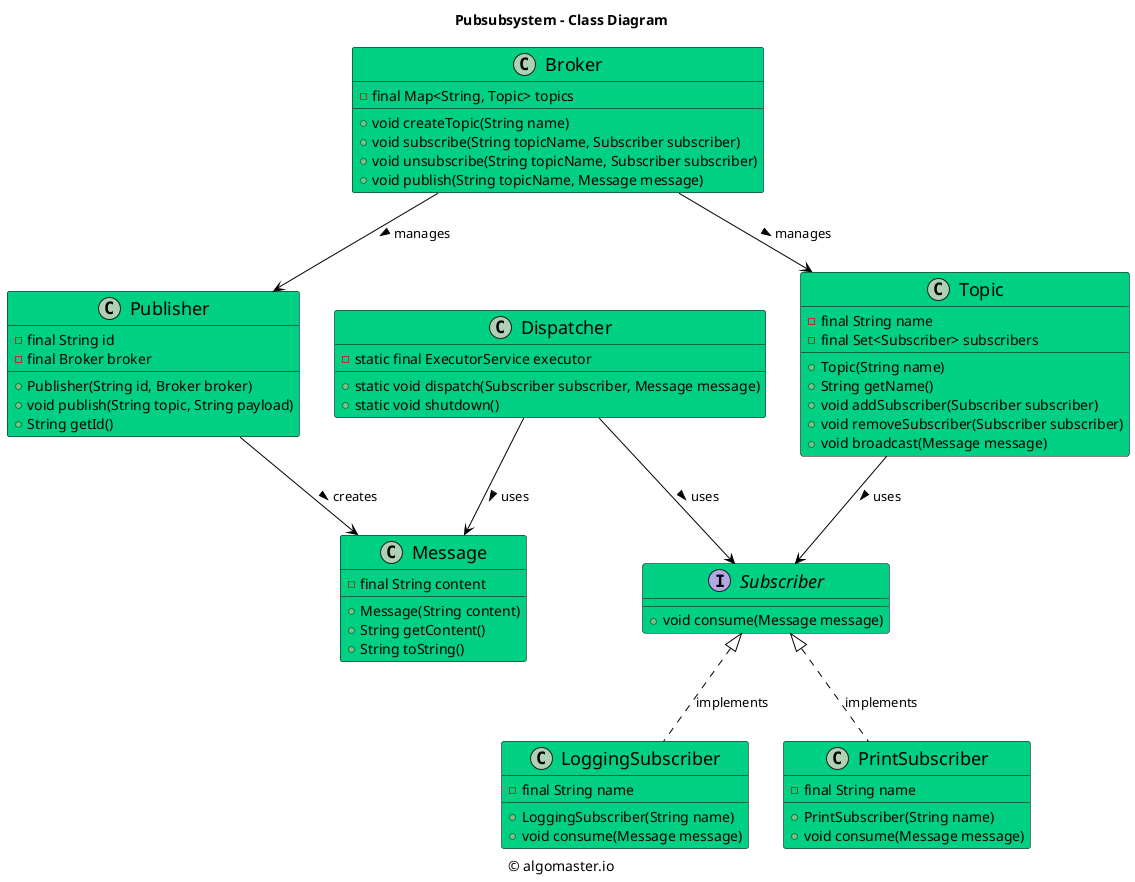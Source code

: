 ```plantuml
@startuml

title Pubsubsystem - Class Diagram

caption © algomaster.io

skinparam backgroundColor white
skinparam wrapWidth 500

skinparam class {
  BackgroundColor #00D084
  BorderColor black
  ArrowColor black
  FontSize 18
}

class Message {
    - final String content
    + Message(String content)
    + String getContent()
    + String toString()
}

class Broker {
    - final Map<String, Topic> topics
    + void createTopic(String name)
    + void subscribe(String topicName, Subscriber subscriber)
    + void unsubscribe(String topicName, Subscriber subscriber)
    + void publish(String topicName, Message message)
}

class Topic {
    - final String name
    - final Set<Subscriber> subscribers
    + Topic(String name)
    + String getName()
    + void addSubscriber(Subscriber subscriber)
    + void removeSubscriber(Subscriber subscriber)
    + void broadcast(Message message)
}

class Dispatcher {
    - static final ExecutorService executor
    + static void dispatch(Subscriber subscriber, Message message)
    + static void shutdown()
}

class Publisher {
    - final String id
    - final Broker broker
    + Publisher(String id, Broker broker)
    + void publish(String topic, String payload)
    + String getId()
}

interface Subscriber {
    + void consume(Message message)
}

class LoggingSubscriber {
    - final String name
    + LoggingSubscriber(String name)
    + void consume(Message message)
}

class PrintSubscriber {
    - final String name
    + PrintSubscriber(String name)
    + void consume(Message message)
}

Broker --> Topic: manages >
Topic --> Subscriber: uses >
Broker --> Publisher: manages >
Publisher --> Message: creates >
Dispatcher --> Subscriber: uses >
Dispatcher --> Message: uses >
Subscriber <|.. LoggingSubscriber: implements
Subscriber <|.. PrintSubscriber: implements

@enduml
```